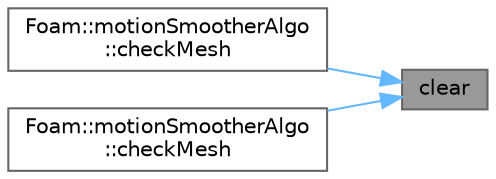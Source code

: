 digraph "clear"
{
 // LATEX_PDF_SIZE
  bgcolor="transparent";
  edge [fontname=Helvetica,fontsize=10,labelfontname=Helvetica,labelfontsize=10];
  node [fontname=Helvetica,fontsize=10,shape=box,height=0.2,width=0.4];
  rankdir="RL";
  Node1 [id="Node000001",label="clear",height=0.2,width=0.4,color="gray40", fillcolor="grey60", style="filled", fontcolor="black",tooltip=" "];
  Node1 -> Node2 [id="edge1_Node000001_Node000002",dir="back",color="steelblue1",style="solid",tooltip=" "];
  Node2 [id="Node000002",label="Foam::motionSmootherAlgo\l::checkMesh",height=0.2,width=0.4,color="grey40", fillcolor="white", style="filled",URL="$classFoam_1_1motionSmootherAlgo.html#adeff8da8757f0ad3bb1112784214744d",tooltip=" "];
  Node1 -> Node3 [id="edge2_Node000001_Node000003",dir="back",color="steelblue1",style="solid",tooltip=" "];
  Node3 [id="Node000003",label="Foam::motionSmootherAlgo\l::checkMesh",height=0.2,width=0.4,color="grey40", fillcolor="white", style="filled",URL="$classFoam_1_1motionSmootherAlgo.html#aca398f0907413c501b569d0a4b86b86d",tooltip=" "];
}
